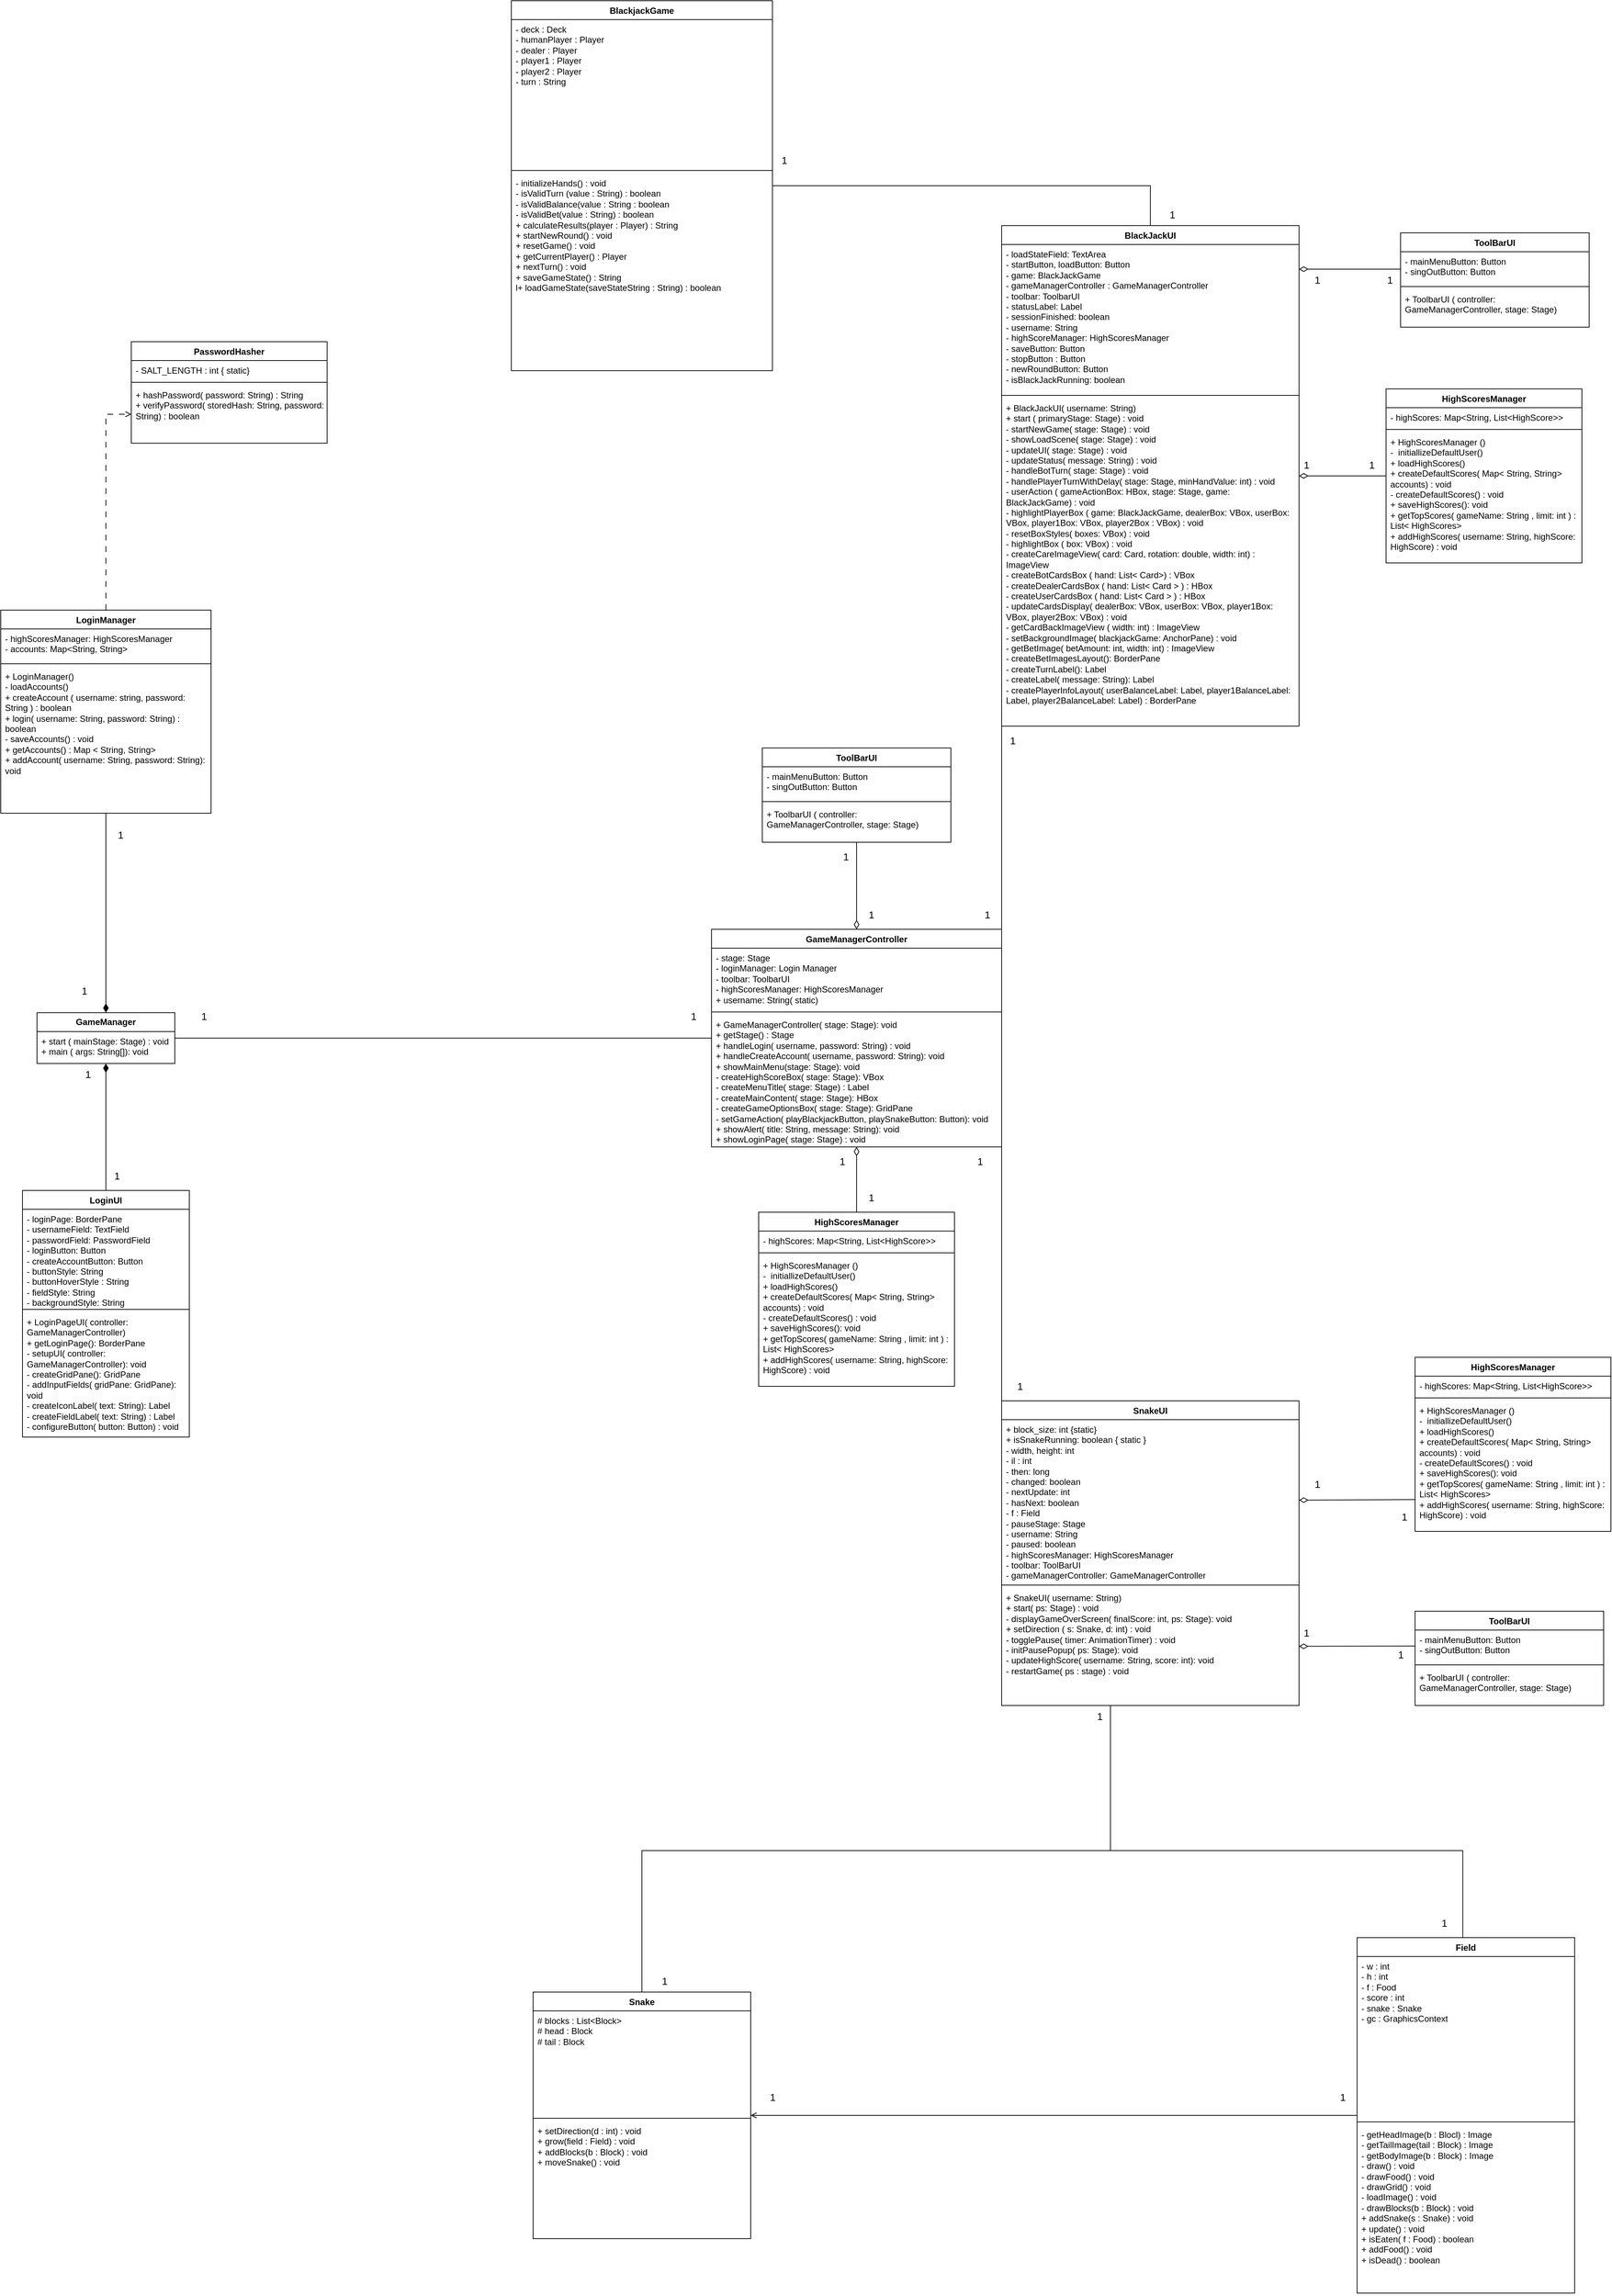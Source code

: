 <mxfile>
    <diagram id="C5RBs43oDa-KdzZeNtuy" name="Page-1">
        <mxGraphModel dx="3287" dy="2504" grid="1" gridSize="10" guides="1" tooltips="1" connect="1" arrows="1" fold="1" page="1" pageScale="1" pageWidth="827" pageHeight="1169" math="0" shadow="0">
            <root>
                <mxCell id="WIyWlLk6GJQsqaUBKTNV-0"/>
                <mxCell id="WIyWlLk6GJQsqaUBKTNV-1" parent="WIyWlLk6GJQsqaUBKTNV-0"/>
                <mxCell id="PTS60GhjbAWCn9xhb_J_-6" style="edgeStyle=orthogonalEdgeStyle;rounded=0;orthogonalLoop=1;jettySize=auto;html=1;strokeWidth=1;startArrow=diamondThin;startFill=0;startSize=10;endArrow=none;endFill=0;" parent="WIyWlLk6GJQsqaUBKTNV-1" source="39F5YlfIFEwG8_Svd10A-15" target="39F5YlfIFEwG8_Svd10A-48" edge="1">
                    <mxGeometry relative="1" as="geometry"/>
                </mxCell>
                <mxCell id="PTS60GhjbAWCn9xhb_J_-17" style="edgeStyle=orthogonalEdgeStyle;rounded=0;orthogonalLoop=1;jettySize=auto;html=1;exitX=1;exitY=1;exitDx=0;exitDy=0;entryX=0;entryY=0;entryDx=0;entryDy=0;strokeWidth=1;endArrow=none;endFill=0;" parent="WIyWlLk6GJQsqaUBKTNV-1" source="39F5YlfIFEwG8_Svd10A-15" target="39F5YlfIFEwG8_Svd10A-44" edge="1">
                    <mxGeometry relative="1" as="geometry"/>
                </mxCell>
                <mxCell id="PTS60GhjbAWCn9xhb_J_-23" style="edgeStyle=orthogonalEdgeStyle;rounded=0;orthogonalLoop=1;jettySize=auto;html=1;exitX=1;exitY=0;exitDx=0;exitDy=0;entryX=0;entryY=1;entryDx=0;entryDy=0;strokeWidth=1;endArrow=none;endFill=0;" parent="WIyWlLk6GJQsqaUBKTNV-1" source="39F5YlfIFEwG8_Svd10A-15" target="39F5YlfIFEwG8_Svd10A-35" edge="1">
                    <mxGeometry relative="1" as="geometry"/>
                </mxCell>
                <mxCell id="81" style="edgeStyle=none;html=1;entryX=0.5;entryY=0;entryDx=0;entryDy=0;strokeWidth=1;fontSize=14;startArrow=diamondThin;startFill=0;endArrow=none;endFill=0;startSize=10;endSize=10;sourcePerimeterSpacing=0;" edge="1" parent="WIyWlLk6GJQsqaUBKTNV-1" source="39F5YlfIFEwG8_Svd10A-15" target="70">
                    <mxGeometry relative="1" as="geometry"/>
                </mxCell>
                <mxCell id="39F5YlfIFEwG8_Svd10A-15" value="GameManagerController" style="swimlane;fontStyle=1;align=center;verticalAlign=top;childLayout=stackLayout;horizontal=1;startSize=26;horizontalStack=0;resizeParent=1;resizeParentMax=0;resizeLast=0;collapsible=1;marginBottom=0;whiteSpace=wrap;html=1;" parent="WIyWlLk6GJQsqaUBKTNV-1" vertex="1">
                    <mxGeometry x="330" y="300" width="400" height="300" as="geometry">
                        <mxRectangle x="330" y="300" width="180" height="30" as="alternateBounds"/>
                    </mxGeometry>
                </mxCell>
                <mxCell id="39F5YlfIFEwG8_Svd10A-16" value="- stage: Stage&lt;div&gt;- loginManager: Login Manager&lt;/div&gt;&lt;div&gt;- toolbar: ToolbarUI&lt;/div&gt;&lt;div&gt;- highScoresManager: HighScoresManager&lt;/div&gt;&lt;div&gt;+ username: String( static)&lt;/div&gt;" style="text;strokeColor=none;fillColor=none;align=left;verticalAlign=top;spacingLeft=4;spacingRight=4;overflow=hidden;rotatable=0;points=[[0,0.5],[1,0.5]];portConstraint=eastwest;whiteSpace=wrap;html=1;" parent="39F5YlfIFEwG8_Svd10A-15" vertex="1">
                    <mxGeometry y="26" width="400" height="84" as="geometry"/>
                </mxCell>
                <mxCell id="39F5YlfIFEwG8_Svd10A-17" value="" style="line;strokeWidth=1;fillColor=none;align=left;verticalAlign=middle;spacingTop=-1;spacingLeft=3;spacingRight=3;rotatable=0;labelPosition=right;points=[];portConstraint=eastwest;strokeColor=inherit;" parent="39F5YlfIFEwG8_Svd10A-15" vertex="1">
                    <mxGeometry y="110" width="400" height="8" as="geometry"/>
                </mxCell>
                <mxCell id="39F5YlfIFEwG8_Svd10A-18" value="&lt;span data-lucid-content=&quot;{&amp;quot;t&amp;quot;:&amp;quot;+ GameManagerController( stage: Stage): void\n+ getStage() : Stage\n+ handleLogin( username, password: String) : void\n+ handleCreateAccount( username, password: String): void\n+ showMainMenu(stage: Stage): void\n- createHighScoreBox( stage: Stage): VBox\n- createMenuTitle( stage: Stage) : Label\n- createMainContent( stage: Stage): HBox\n- createGameOptionsBox( stage: Stage): GridPane\n- setGameAction( playBlackjackButton, playSnakeButton: Button): void\n+ showAlert( title: String, message: String): void\n+ showLoginPage( stage: Stage) : void&amp;quot;,&amp;quot;m&amp;quot;:[{&amp;quot;s&amp;quot;:0,&amp;quot;n&amp;quot;:&amp;quot;fsp&amp;quot;,&amp;quot;v&amp;quot;:&amp;quot;ss_presetShapeStyle1_textStyle&amp;quot;,&amp;quot;e&amp;quot;:537},{&amp;quot;s&amp;quot;:0,&amp;quot;n&amp;quot;:&amp;quot;fsp2&amp;quot;,&amp;quot;v&amp;quot;:&amp;quot;ss_presetShapeStyle1_textStyle&amp;quot;,&amp;quot;e&amp;quot;:537},{&amp;quot;s&amp;quot;:0,&amp;quot;n&amp;quot;:&amp;quot;s&amp;quot;,&amp;quot;v&amp;quot;:22.222,&amp;quot;e&amp;quot;:537}]}&quot; data-lucid-type=&quot;application/vnd.lucid.text&quot;&gt;&lt;font style=&quot;font-size: 12px;&quot;&gt;+ GameManagerController( stage: Stage): void&lt;br&gt;+ getStage() : Stage&lt;br&gt;+ handleLogin( username, password: String) : void&lt;br&gt;+ handleCreateAccount( username, password: String): void&lt;br&gt;+ showMainMenu(stage: Stage): void&lt;br&gt;- createHighScoreBox( stage: Stage): VBox&lt;br&gt;- createMenuTitle( stage: Stage) : Label&lt;br&gt;- createMainContent( stage: Stage): HBox&lt;br&gt;- createGameOptionsBox( stage: Stage): GridPane&lt;br&gt;- setGameAction( playBlackjackButton, playSnakeButton: Button): void&lt;br&gt;+ showAlert( title: String, message: String): void&lt;br&gt;+ showLoginPage( stage: Stage) : void&lt;/font&gt;&lt;/span&gt;" style="text;strokeColor=none;fillColor=none;align=left;verticalAlign=top;spacingLeft=4;spacingRight=4;overflow=hidden;rotatable=0;points=[[0,0.5],[1,0.5]];portConstraint=eastwest;whiteSpace=wrap;html=1;" parent="39F5YlfIFEwG8_Svd10A-15" vertex="1">
                    <mxGeometry y="118" width="400" height="182" as="geometry"/>
                </mxCell>
                <mxCell id="PTS60GhjbAWCn9xhb_J_-1" style="edgeStyle=orthogonalEdgeStyle;rounded=0;orthogonalLoop=1;jettySize=auto;html=1;exitX=1;exitY=0.5;exitDx=0;exitDy=0;entryX=0;entryY=0.5;entryDx=0;entryDy=0;strokeWidth=1;startArrow=none;startFill=0;endArrow=none;endFill=0;startSize=10;endSize=6;sourcePerimeterSpacing=0;" parent="WIyWlLk6GJQsqaUBKTNV-1" source="39F5YlfIFEwG8_Svd10A-19" target="39F5YlfIFEwG8_Svd10A-15" edge="1">
                    <mxGeometry relative="1" as="geometry"/>
                </mxCell>
                <mxCell id="PTS60GhjbAWCn9xhb_J_-4" style="edgeStyle=orthogonalEdgeStyle;rounded=0;orthogonalLoop=1;jettySize=auto;html=1;strokeWidth=1;startArrow=diamondThin;startFill=1;endArrow=none;endFill=0;startSize=10;" parent="WIyWlLk6GJQsqaUBKTNV-1" source="39F5YlfIFEwG8_Svd10A-19" target="39F5YlfIFEwG8_Svd10A-52" edge="1">
                    <mxGeometry relative="1" as="geometry"/>
                </mxCell>
                <mxCell id="PTS60GhjbAWCn9xhb_J_-7" style="edgeStyle=orthogonalEdgeStyle;rounded=0;orthogonalLoop=1;jettySize=auto;html=1;entryX=0.5;entryY=1;entryDx=0;entryDy=0;strokeWidth=1;startArrow=diamondThin;startFill=1;endArrow=none;endFill=0;endSize=6;startSize=10;" parent="WIyWlLk6GJQsqaUBKTNV-1" source="39F5YlfIFEwG8_Svd10A-19" target="39F5YlfIFEwG8_Svd10A-27" edge="1">
                    <mxGeometry relative="1" as="geometry"/>
                </mxCell>
                <mxCell id="39F5YlfIFEwG8_Svd10A-19" value="&lt;b&gt;GameManager&lt;/b&gt;" style="swimlane;fontStyle=0;childLayout=stackLayout;horizontal=1;startSize=26;fillColor=none;horizontalStack=0;resizeParent=1;resizeParentMax=0;resizeLast=0;collapsible=1;marginBottom=0;whiteSpace=wrap;html=1;" parent="WIyWlLk6GJQsqaUBKTNV-1" vertex="1">
                    <mxGeometry x="-600" y="415" width="190" height="70" as="geometry">
                        <mxRectangle x="-270" y="420" width="130" height="30" as="alternateBounds"/>
                    </mxGeometry>
                </mxCell>
                <mxCell id="39F5YlfIFEwG8_Svd10A-20" value="+ start ( mainStage: Stage) : void&lt;div&gt;+ main ( args: String[]): void&lt;/div&gt;" style="text;strokeColor=none;fillColor=none;align=left;verticalAlign=top;spacingLeft=4;spacingRight=4;overflow=hidden;rotatable=0;points=[[0,0.5],[1,0.5]];portConstraint=eastwest;whiteSpace=wrap;html=1;" parent="39F5YlfIFEwG8_Svd10A-19" vertex="1">
                    <mxGeometry y="26" width="190" height="44" as="geometry"/>
                </mxCell>
                <mxCell id="39F5YlfIFEwG8_Svd10A-23" value="HighScoresManager" style="swimlane;fontStyle=1;align=center;verticalAlign=top;childLayout=stackLayout;horizontal=1;startSize=26;horizontalStack=0;resizeParent=1;resizeParentMax=0;resizeLast=0;collapsible=1;marginBottom=0;whiteSpace=wrap;html=1;" parent="WIyWlLk6GJQsqaUBKTNV-1" vertex="1">
                    <mxGeometry x="1260" y="-445" width="270" height="240" as="geometry">
                        <mxRectangle x="677" y="250" width="150" height="30" as="alternateBounds"/>
                    </mxGeometry>
                </mxCell>
                <mxCell id="39F5YlfIFEwG8_Svd10A-24" value="- highScores: Map&amp;lt;String, List&amp;lt;HighScore&amp;gt;&amp;gt;" style="text;strokeColor=none;fillColor=none;align=left;verticalAlign=top;spacingLeft=4;spacingRight=4;overflow=hidden;rotatable=0;points=[[0,0.5],[1,0.5]];portConstraint=eastwest;whiteSpace=wrap;html=1;" parent="39F5YlfIFEwG8_Svd10A-23" vertex="1">
                    <mxGeometry y="26" width="270" height="26" as="geometry"/>
                </mxCell>
                <mxCell id="39F5YlfIFEwG8_Svd10A-25" value="" style="line;strokeWidth=1;fillColor=none;align=left;verticalAlign=middle;spacingTop=-1;spacingLeft=3;spacingRight=3;rotatable=0;labelPosition=right;points=[];portConstraint=eastwest;strokeColor=inherit;" parent="39F5YlfIFEwG8_Svd10A-23" vertex="1">
                    <mxGeometry y="52" width="270" height="8" as="geometry"/>
                </mxCell>
                <mxCell id="39F5YlfIFEwG8_Svd10A-26" value="+ HighScoresManager ()&lt;div&gt;- &amp;nbsp;initiallizeDefaultUser()&lt;/div&gt;&lt;div&gt;+ loadHighScores()&lt;/div&gt;&lt;div&gt;+ createDefaultScores( Map&amp;lt; String, String&amp;gt; accounts) : void&lt;/div&gt;&lt;div&gt;- createDefaultScores() : void&lt;/div&gt;&lt;div&gt;+ saveHighScores(): void&lt;/div&gt;&lt;div&gt;+ getTopScores( gameName: String , limit: int ) : List&amp;lt; HighScores&amp;gt;&lt;/div&gt;&lt;div&gt;+ addHighScores( username: String, highScore: HighScore) : void&lt;/div&gt;&lt;div&gt;&lt;br&gt;&lt;/div&gt;" style="text;strokeColor=none;fillColor=none;align=left;verticalAlign=top;spacingLeft=4;spacingRight=4;overflow=hidden;rotatable=0;points=[[0,0.5],[1,0.5]];portConstraint=eastwest;whiteSpace=wrap;html=1;" parent="39F5YlfIFEwG8_Svd10A-23" vertex="1">
                    <mxGeometry y="60" width="270" height="180" as="geometry"/>
                </mxCell>
                <mxCell id="PTS60GhjbAWCn9xhb_J_-184" style="edgeStyle=orthogonalEdgeStyle;rounded=0;orthogonalLoop=1;jettySize=auto;html=1;dashed=1;dashPattern=8 8;endArrow=open;endFill=0;strokeWidth=1;startSize=10;" parent="WIyWlLk6GJQsqaUBKTNV-1" source="39F5YlfIFEwG8_Svd10A-27" target="39F5YlfIFEwG8_Svd10A-34" edge="1">
                    <mxGeometry relative="1" as="geometry"/>
                </mxCell>
                <mxCell id="39F5YlfIFEwG8_Svd10A-27" value="LoginManager" style="swimlane;fontStyle=1;align=center;verticalAlign=top;childLayout=stackLayout;horizontal=1;startSize=26;horizontalStack=0;resizeParent=1;resizeParentMax=0;resizeLast=0;collapsible=1;marginBottom=0;whiteSpace=wrap;html=1;" parent="WIyWlLk6GJQsqaUBKTNV-1" vertex="1">
                    <mxGeometry x="-650" y="-140" width="290" height="280" as="geometry">
                        <mxRectangle x="12.5" y="190" width="125" height="30" as="alternateBounds"/>
                    </mxGeometry>
                </mxCell>
                <mxCell id="39F5YlfIFEwG8_Svd10A-28" value="- highScoresManager: HighScoresManager&lt;div&gt;- accounts: Map&amp;lt;String, String&amp;gt;&lt;/div&gt;" style="text;strokeColor=none;fillColor=none;align=left;verticalAlign=top;spacingLeft=4;spacingRight=4;overflow=hidden;rotatable=0;points=[[0,0.5],[1,0.5]];portConstraint=eastwest;whiteSpace=wrap;html=1;" parent="39F5YlfIFEwG8_Svd10A-27" vertex="1">
                    <mxGeometry y="26" width="290" height="44" as="geometry"/>
                </mxCell>
                <mxCell id="39F5YlfIFEwG8_Svd10A-29" value="" style="line;strokeWidth=1;fillColor=none;align=left;verticalAlign=middle;spacingTop=-1;spacingLeft=3;spacingRight=3;rotatable=0;labelPosition=right;points=[];portConstraint=eastwest;strokeColor=inherit;" parent="39F5YlfIFEwG8_Svd10A-27" vertex="1">
                    <mxGeometry y="70" width="290" height="8" as="geometry"/>
                </mxCell>
                <mxCell id="39F5YlfIFEwG8_Svd10A-30" value="+ LoginManager()&lt;div&gt;- loadAccounts()&lt;/div&gt;&lt;div&gt;+ createAccount ( username: string, password: String ) : boolean&lt;/div&gt;&lt;div&gt;+ login( username: String, password: String) : boolean&lt;/div&gt;&lt;div&gt;- saveAccounts() : void&lt;/div&gt;&lt;div&gt;+ getAccounts() : Map &amp;lt; String, String&amp;gt;&lt;/div&gt;&lt;div&gt;+ addAccount( username: String, password: String): void&lt;/div&gt;" style="text;strokeColor=none;fillColor=none;align=left;verticalAlign=top;spacingLeft=4;spacingRight=4;overflow=hidden;rotatable=0;points=[[0,0.5],[1,0.5]];portConstraint=eastwest;whiteSpace=wrap;html=1;" parent="39F5YlfIFEwG8_Svd10A-27" vertex="1">
                    <mxGeometry y="78" width="290" height="202" as="geometry"/>
                </mxCell>
                <mxCell id="39F5YlfIFEwG8_Svd10A-31" value="PasswordHasher" style="swimlane;fontStyle=1;align=center;verticalAlign=top;childLayout=stackLayout;horizontal=1;startSize=26;horizontalStack=0;resizeParent=1;resizeParentMax=0;resizeLast=0;collapsible=1;marginBottom=0;whiteSpace=wrap;html=1;" parent="WIyWlLk6GJQsqaUBKTNV-1" vertex="1">
                    <mxGeometry x="-470" y="-510" width="270" height="140" as="geometry">
                        <mxRectangle y="-310" width="130" height="30" as="alternateBounds"/>
                    </mxGeometry>
                </mxCell>
                <mxCell id="39F5YlfIFEwG8_Svd10A-32" value="- SALT_LENGTH : int { static}" style="text;strokeColor=none;fillColor=none;align=left;verticalAlign=top;spacingLeft=4;spacingRight=4;overflow=hidden;rotatable=0;points=[[0,0.5],[1,0.5]];portConstraint=eastwest;whiteSpace=wrap;html=1;" parent="39F5YlfIFEwG8_Svd10A-31" vertex="1">
                    <mxGeometry y="26" width="270" height="26" as="geometry"/>
                </mxCell>
                <mxCell id="39F5YlfIFEwG8_Svd10A-33" value="" style="line;strokeWidth=1;fillColor=none;align=left;verticalAlign=middle;spacingTop=-1;spacingLeft=3;spacingRight=3;rotatable=0;labelPosition=right;points=[];portConstraint=eastwest;strokeColor=inherit;" parent="39F5YlfIFEwG8_Svd10A-31" vertex="1">
                    <mxGeometry y="52" width="270" height="8" as="geometry"/>
                </mxCell>
                <mxCell id="39F5YlfIFEwG8_Svd10A-34" value="+ hashPassword( password: String) : String&amp;nbsp;&lt;div&gt;+ verifyPassword( storedHash: String, password: String) : boolean&lt;/div&gt;&lt;div&gt;&lt;br&gt;&lt;/div&gt;" style="text;strokeColor=none;fillColor=none;align=left;verticalAlign=top;spacingLeft=4;spacingRight=4;overflow=hidden;rotatable=0;points=[[0,0.5],[1,0.5]];portConstraint=eastwest;whiteSpace=wrap;html=1;" parent="39F5YlfIFEwG8_Svd10A-31" vertex="1">
                    <mxGeometry y="60" width="270" height="80" as="geometry"/>
                </mxCell>
                <mxCell id="PTS60GhjbAWCn9xhb_J_-12" style="edgeStyle=orthogonalEdgeStyle;rounded=0;orthogonalLoop=1;jettySize=auto;html=1;strokeWidth=1;startArrow=diamondThin;startFill=0;endArrow=none;endFill=0;endSize=10;startSize=10;" parent="WIyWlLk6GJQsqaUBKTNV-1" source="39F5YlfIFEwG8_Svd10A-35" target="39F5YlfIFEwG8_Svd10A-23" edge="1">
                    <mxGeometry relative="1" as="geometry"/>
                </mxCell>
                <mxCell id="PTS60GhjbAWCn9xhb_J_-169" style="edgeStyle=orthogonalEdgeStyle;rounded=0;orthogonalLoop=1;jettySize=auto;html=1;exitX=0.5;exitY=0;exitDx=0;exitDy=0;entryX=1;entryY=0.5;entryDx=0;entryDy=0;strokeWidth=1;endArrow=none;endFill=0;" parent="WIyWlLk6GJQsqaUBKTNV-1" source="39F5YlfIFEwG8_Svd10A-35" target="PTS60GhjbAWCn9xhb_J_-165" edge="1">
                    <mxGeometry relative="1" as="geometry"/>
                </mxCell>
                <mxCell id="39F5YlfIFEwG8_Svd10A-35" value="BlackJackUI" style="swimlane;fontStyle=1;align=center;verticalAlign=top;childLayout=stackLayout;horizontal=1;startSize=26;horizontalStack=0;resizeParent=1;resizeParentMax=0;resizeLast=0;collapsible=1;marginBottom=0;whiteSpace=wrap;html=1;" parent="WIyWlLk6GJQsqaUBKTNV-1" vertex="1">
                    <mxGeometry x="730" y="-670" width="410" height="690" as="geometry">
                        <mxRectangle x="490" y="120" width="110" height="30" as="alternateBounds"/>
                    </mxGeometry>
                </mxCell>
                <mxCell id="39F5YlfIFEwG8_Svd10A-36" value="- loadStateField: TextArea&lt;div&gt;- startButton, loadButton: Button&lt;/div&gt;&lt;div&gt;- game: BlackJackGame&lt;/div&gt;&lt;div&gt;- gameManagerController : GameManagerController&lt;/div&gt;&lt;div&gt;- toolbar: ToolbarUI&lt;/div&gt;&lt;div&gt;- statusLabel: Label&lt;/div&gt;&lt;div&gt;- sessionFinished: boolean&lt;/div&gt;&lt;div&gt;- username: String&lt;/div&gt;&lt;div&gt;- highScoreManager: HighScoresManager&lt;/div&gt;&lt;div&gt;- saveButton: Button&lt;/div&gt;&lt;div&gt;- stopButton : Button&lt;/div&gt;&lt;div&gt;- newRoundButton: Button&lt;/div&gt;&lt;div&gt;- isBlackJackRunning: boolean&lt;/div&gt;" style="text;strokeColor=none;fillColor=none;align=left;verticalAlign=top;spacingLeft=4;spacingRight=4;overflow=hidden;rotatable=0;points=[[0,0.5],[1,0.5]];portConstraint=eastwest;whiteSpace=wrap;html=1;" parent="39F5YlfIFEwG8_Svd10A-35" vertex="1">
                    <mxGeometry y="26" width="410" height="204" as="geometry"/>
                </mxCell>
                <mxCell id="39F5YlfIFEwG8_Svd10A-37" value="" style="line;strokeWidth=1;fillColor=none;align=left;verticalAlign=middle;spacingTop=-1;spacingLeft=3;spacingRight=3;rotatable=0;labelPosition=right;points=[];portConstraint=eastwest;strokeColor=inherit;" parent="39F5YlfIFEwG8_Svd10A-35" vertex="1">
                    <mxGeometry y="230" width="410" height="8" as="geometry"/>
                </mxCell>
                <mxCell id="39F5YlfIFEwG8_Svd10A-38" value="+ BlackJackUI( username: String)&lt;div&gt;+ start ( primaryStage: Stage) : void&lt;/div&gt;&lt;div&gt;- startNewGame( stage: Stage) : void&lt;/div&gt;&lt;div&gt;- showLoadScene( stage: Stage) : void&lt;/div&gt;&lt;div&gt;- updateUI( stage: Stage) : void&lt;/div&gt;&lt;div&gt;- updateStatus( message: String) : void&lt;/div&gt;&lt;div&gt;- handleBotTurn( stage: Stage) : void&lt;/div&gt;&lt;div&gt;- handlePlayerTurnWithDelay( stage: Stage, minHandValue: int) : void&lt;/div&gt;&lt;div&gt;- userAction ( gameActionBox: HBox, stage: Stage, game: BlackJackGame) : void&lt;/div&gt;&lt;div&gt;- highlightPlayerBox ( game: BlackJackGame, dealerBox: VBox, userBox: VBox, player1Box: VBox, player2Box : VBox) : void&lt;/div&gt;&lt;div&gt;- resetBoxStyles( boxes: VBox) : void&lt;/div&gt;&lt;div&gt;- highlightBox ( box: VBox) : void&lt;/div&gt;&lt;div&gt;- createCareImageView( card: Card, rotation: double, width: int) : ImageView&lt;/div&gt;&lt;div&gt;- createBotCardsBox ( hand: List&amp;lt; Card&amp;gt;) : VBox&lt;/div&gt;&lt;div&gt;- createDealerCardsBox ( hand: List&amp;lt; Card &amp;gt; ) : HBox&lt;/div&gt;&lt;div&gt;- createUserCardsBox ( hand: List&amp;lt; Card &amp;gt; ) : HBox&lt;/div&gt;&lt;div&gt;- updateCardsDisplay( dealerBox: VBox, userBox: VBox, player1Box: VBox, player2Box: VBox) : void&lt;/div&gt;&lt;div&gt;- getCardBackImageView ( width: int) : ImageView&lt;/div&gt;&lt;div&gt;- setBackgroundImage( blackjackGame: AnchorPane) : void&lt;/div&gt;&lt;div&gt;- getBetImage( betAmount: int, width: int) : ImageView&lt;/div&gt;&lt;div&gt;- createBetImagesLayout(): BorderPane&lt;/div&gt;&lt;div&gt;- createTurnLabel(): Label&lt;/div&gt;&lt;div&gt;- createLabel( message: String): Label&lt;/div&gt;&lt;div&gt;- createPlayerInfoLayout( userBalanceLabel: Label, player1BalanceLabel: Label, player2BalanceLabel: Label) : BorderPane&lt;/div&gt;&lt;div&gt;&lt;br&gt;&lt;/div&gt;" style="text;strokeColor=none;fillColor=none;align=left;verticalAlign=top;spacingLeft=4;spacingRight=4;overflow=hidden;rotatable=0;points=[[0,0.5],[1,0.5]];portConstraint=eastwest;whiteSpace=wrap;html=1;" parent="39F5YlfIFEwG8_Svd10A-35" vertex="1">
                    <mxGeometry y="238" width="410" height="452" as="geometry"/>
                </mxCell>
                <mxCell id="PTS60GhjbAWCn9xhb_J_-181" style="edgeStyle=orthogonalEdgeStyle;rounded=0;orthogonalLoop=1;jettySize=auto;html=1;exitX=0.5;exitY=1;exitDx=0;exitDy=0;entryX=0.5;entryY=0;entryDx=0;entryDy=0;strokeWidth=1;startArrow=none;startFill=0;endArrow=none;endFill=0;" parent="WIyWlLk6GJQsqaUBKTNV-1" source="39F5YlfIFEwG8_Svd10A-44" target="PTS60GhjbAWCn9xhb_J_-176" edge="1">
                    <mxGeometry relative="1" as="geometry">
                        <Array as="points">
                            <mxPoint x="880" y="1570"/>
                            <mxPoint x="234" y="1570"/>
                        </Array>
                    </mxGeometry>
                </mxCell>
                <mxCell id="PTS60GhjbAWCn9xhb_J_-185" style="edgeStyle=orthogonalEdgeStyle;rounded=0;orthogonalLoop=1;jettySize=auto;html=1;entryX=0.5;entryY=0;entryDx=0;entryDy=0;exitX=0.514;exitY=1.003;exitDx=0;exitDy=0;exitPerimeter=0;strokeWidth=1;endArrow=none;endFill=0;" parent="WIyWlLk6GJQsqaUBKTNV-1" edge="1">
                    <mxGeometry relative="1" as="geometry">
                        <mxPoint x="880.0" y="1370.486" as="sourcePoint"/>
                        <mxPoint x="1365.8" y="1690" as="targetPoint"/>
                        <Array as="points">
                            <mxPoint x="880" y="1570"/>
                            <mxPoint x="1366" y="1570"/>
                        </Array>
                    </mxGeometry>
                </mxCell>
                <mxCell id="39F5YlfIFEwG8_Svd10A-44" value="SnakeUI" style="swimlane;fontStyle=1;align=center;verticalAlign=top;childLayout=stackLayout;horizontal=1;startSize=26;horizontalStack=0;resizeParent=1;resizeParentMax=0;resizeLast=0;collapsible=1;marginBottom=0;whiteSpace=wrap;html=1;" parent="WIyWlLk6GJQsqaUBKTNV-1" vertex="1">
                    <mxGeometry x="730" y="950" width="410" height="420" as="geometry">
                        <mxRectangle x="737" y="550" width="90" height="30" as="alternateBounds"/>
                    </mxGeometry>
                </mxCell>
                <mxCell id="39F5YlfIFEwG8_Svd10A-45" value="+ block_size: int {static}&lt;div&gt;+ isSnakeRunning: boolean { static }&lt;/div&gt;&lt;div&gt;- width, height: int&lt;/div&gt;&lt;div&gt;- il : int&lt;/div&gt;&lt;div&gt;- then: long&lt;/div&gt;&lt;div&gt;- changed: boolean&lt;/div&gt;&lt;div&gt;- nextUpdate: int&lt;/div&gt;&lt;div&gt;- hasNext: boolean&lt;/div&gt;&lt;div&gt;- f : Field&lt;/div&gt;&lt;div&gt;- pauseStage: Stage&lt;/div&gt;&lt;div&gt;- username: String&lt;/div&gt;&lt;div&gt;- paused: boolean&lt;/div&gt;&lt;div&gt;- highScoresManager: HighScoresManager&lt;/div&gt;&lt;div&gt;- toolbar: ToolBarUI&lt;/div&gt;&lt;div&gt;- gameManagerController: GameManagerController&lt;/div&gt;" style="text;strokeColor=none;fillColor=none;align=left;verticalAlign=top;spacingLeft=4;spacingRight=4;overflow=hidden;rotatable=0;points=[[0,0.5],[1,0.5]];portConstraint=eastwest;whiteSpace=wrap;html=1;" parent="39F5YlfIFEwG8_Svd10A-44" vertex="1">
                    <mxGeometry y="26" width="410" height="224" as="geometry"/>
                </mxCell>
                <mxCell id="39F5YlfIFEwG8_Svd10A-46" value="" style="line;strokeWidth=1;fillColor=none;align=left;verticalAlign=middle;spacingTop=-1;spacingLeft=3;spacingRight=3;rotatable=0;labelPosition=right;points=[];portConstraint=eastwest;strokeColor=inherit;" parent="39F5YlfIFEwG8_Svd10A-44" vertex="1">
                    <mxGeometry y="250" width="410" height="8" as="geometry"/>
                </mxCell>
                <mxCell id="39F5YlfIFEwG8_Svd10A-47" value="+ SnakeUI( username: String)&lt;div&gt;+ start( ps: Stage) : void&lt;/div&gt;&lt;div&gt;- displayGameOverScreen( finalScore: int, ps: Stage): void&lt;/div&gt;&lt;div&gt;+ setDirection ( s: Snake, d: int) : void&lt;/div&gt;&lt;div&gt;- togglePause( timer: AnimationTimer) : void&lt;/div&gt;&lt;div&gt;- initPausePopup( ps: Stage): void&lt;/div&gt;&lt;div&gt;- updateHighScore( username: String, score: int): void&lt;/div&gt;&lt;div&gt;- restartGame( ps : stage) : void&lt;/div&gt;" style="text;strokeColor=none;fillColor=none;align=left;verticalAlign=top;spacingLeft=4;spacingRight=4;overflow=hidden;rotatable=0;points=[[0,0.5],[1,0.5]];portConstraint=eastwest;whiteSpace=wrap;html=1;" parent="39F5YlfIFEwG8_Svd10A-44" vertex="1">
                    <mxGeometry y="258" width="410" height="162" as="geometry"/>
                </mxCell>
                <mxCell id="39F5YlfIFEwG8_Svd10A-48" value="ToolBarUI" style="swimlane;fontStyle=1;align=center;verticalAlign=top;childLayout=stackLayout;horizontal=1;startSize=26;horizontalStack=0;resizeParent=1;resizeParentMax=0;resizeLast=0;collapsible=1;marginBottom=0;whiteSpace=wrap;html=1;" parent="WIyWlLk6GJQsqaUBKTNV-1" vertex="1">
                    <mxGeometry x="400" y="50" width="260" height="130" as="geometry">
                        <mxRectangle x="10" y="630" width="90" height="30" as="alternateBounds"/>
                    </mxGeometry>
                </mxCell>
                <mxCell id="39F5YlfIFEwG8_Svd10A-49" value="- mainMenuButton: Button&lt;div&gt;- singOutButton: Button&lt;/div&gt;" style="text;strokeColor=none;fillColor=none;align=left;verticalAlign=top;spacingLeft=4;spacingRight=4;overflow=hidden;rotatable=0;points=[[0,0.5],[1,0.5]];portConstraint=eastwest;whiteSpace=wrap;html=1;" parent="39F5YlfIFEwG8_Svd10A-48" vertex="1">
                    <mxGeometry y="26" width="260" height="44" as="geometry"/>
                </mxCell>
                <mxCell id="39F5YlfIFEwG8_Svd10A-50" value="" style="line;strokeWidth=1;fillColor=none;align=left;verticalAlign=middle;spacingTop=-1;spacingLeft=3;spacingRight=3;rotatable=0;labelPosition=right;points=[];portConstraint=eastwest;strokeColor=inherit;" parent="39F5YlfIFEwG8_Svd10A-48" vertex="1">
                    <mxGeometry y="70" width="260" height="8" as="geometry"/>
                </mxCell>
                <mxCell id="39F5YlfIFEwG8_Svd10A-51" value="+ ToolbarUI ( controller: GameManagerController, stage: Stage)&lt;div&gt;&lt;br&gt;&lt;/div&gt;" style="text;strokeColor=none;fillColor=none;align=left;verticalAlign=top;spacingLeft=4;spacingRight=4;overflow=hidden;rotatable=0;points=[[0,0.5],[1,0.5]];portConstraint=eastwest;whiteSpace=wrap;html=1;" parent="39F5YlfIFEwG8_Svd10A-48" vertex="1">
                    <mxGeometry y="78" width="260" height="52" as="geometry"/>
                </mxCell>
                <mxCell id="39F5YlfIFEwG8_Svd10A-52" value="LoginUI" style="swimlane;fontStyle=1;align=center;verticalAlign=top;childLayout=stackLayout;horizontal=1;startSize=26;horizontalStack=0;resizeParent=1;resizeParentMax=0;resizeLast=0;collapsible=1;marginBottom=0;whiteSpace=wrap;html=1;" parent="WIyWlLk6GJQsqaUBKTNV-1" vertex="1">
                    <mxGeometry x="-620" y="660" width="230" height="340" as="geometry">
                        <mxRectangle x="-370" y="530" width="80" height="30" as="alternateBounds"/>
                    </mxGeometry>
                </mxCell>
                <mxCell id="39F5YlfIFEwG8_Svd10A-53" value="- loginPage: BorderPane&lt;div&gt;- usernameField: TextField&lt;/div&gt;&lt;div&gt;- passwordField: PasswordField&lt;/div&gt;&lt;div&gt;- loginButton: Button&lt;/div&gt;&lt;div&gt;- createAccountButton: Button&lt;/div&gt;&lt;div&gt;- buttonStyle: String&lt;/div&gt;&lt;div&gt;- buttonHoverStyle : String&lt;/div&gt;&lt;div&gt;- fieldStyle: String&lt;/div&gt;&lt;div&gt;- backgroundStyle: String&lt;/div&gt;&lt;div&gt;&lt;br&gt;&lt;/div&gt;" style="text;strokeColor=none;fillColor=none;align=left;verticalAlign=top;spacingLeft=4;spacingRight=4;overflow=hidden;rotatable=0;points=[[0,0.5],[1,0.5]];portConstraint=eastwest;whiteSpace=wrap;html=1;" parent="39F5YlfIFEwG8_Svd10A-52" vertex="1">
                    <mxGeometry y="26" width="230" height="134" as="geometry"/>
                </mxCell>
                <mxCell id="39F5YlfIFEwG8_Svd10A-54" value="" style="line;strokeWidth=1;fillColor=none;align=left;verticalAlign=middle;spacingTop=-1;spacingLeft=3;spacingRight=3;rotatable=0;labelPosition=right;points=[];portConstraint=eastwest;strokeColor=inherit;" parent="39F5YlfIFEwG8_Svd10A-52" vertex="1">
                    <mxGeometry y="160" width="230" height="8" as="geometry"/>
                </mxCell>
                <mxCell id="39F5YlfIFEwG8_Svd10A-55" value="+ LoginPageUI( controller: GameManagerController)&lt;div&gt;+ getLoginPage(): BorderPane&lt;/div&gt;&lt;div&gt;- setupUI( controller: GameManagerController): void&lt;/div&gt;&lt;div&gt;- createGridPane(): GridPane&lt;/div&gt;&lt;div&gt;- addInputFields( gridPane: GridPane): void&lt;/div&gt;&lt;div&gt;- createIconLabel( text: String): Label&lt;/div&gt;&lt;div&gt;- createFieldLabel( text: String) : Label&lt;/div&gt;&lt;div&gt;- configureButton( button: Button) : void&lt;/div&gt;" style="text;strokeColor=none;fillColor=none;align=left;verticalAlign=top;spacingLeft=4;spacingRight=4;overflow=hidden;rotatable=0;points=[[0,0.5],[1,0.5]];portConstraint=eastwest;whiteSpace=wrap;html=1;" parent="39F5YlfIFEwG8_Svd10A-52" vertex="1">
                    <mxGeometry y="168" width="230" height="172" as="geometry"/>
                </mxCell>
                <mxCell id="PTS60GhjbAWCn9xhb_J_-165" value="BlackjackGame" style="swimlane;fontStyle=1;align=center;verticalAlign=top;childLayout=stackLayout;horizontal=1;startSize=26;horizontalStack=0;resizeParent=1;resizeParentMax=0;resizeLast=0;collapsible=1;marginBottom=0;whiteSpace=wrap;html=1;" parent="WIyWlLk6GJQsqaUBKTNV-1" vertex="1">
                    <mxGeometry x="54" y="-980" width="360" height="510" as="geometry">
                        <mxRectangle x="310" y="80" width="110" height="30" as="alternateBounds"/>
                    </mxGeometry>
                </mxCell>
                <mxCell id="PTS60GhjbAWCn9xhb_J_-166" value="- deck : Deck&lt;div&gt;- humanPlayer : Player&lt;/div&gt;&lt;div&gt;- dealer : Player&lt;/div&gt;&lt;div&gt;- player1 : Player&lt;/div&gt;&lt;div&gt;- player2 : Player&lt;/div&gt;&lt;div&gt;- turn : String&lt;/div&gt;" style="text;strokeColor=none;fillColor=none;align=left;verticalAlign=top;spacingLeft=4;spacingRight=4;overflow=hidden;rotatable=0;points=[[0,0.5],[1,0.5]];portConstraint=eastwest;whiteSpace=wrap;html=1;" parent="PTS60GhjbAWCn9xhb_J_-165" vertex="1">
                    <mxGeometry y="26" width="360" height="204" as="geometry"/>
                </mxCell>
                <mxCell id="PTS60GhjbAWCn9xhb_J_-167" value="" style="line;strokeWidth=1;fillColor=none;align=left;verticalAlign=middle;spacingTop=-1;spacingLeft=3;spacingRight=3;rotatable=0;labelPosition=right;points=[];portConstraint=eastwest;strokeColor=inherit;" parent="PTS60GhjbAWCn9xhb_J_-165" vertex="1">
                    <mxGeometry y="230" width="360" height="8" as="geometry"/>
                </mxCell>
                <mxCell id="PTS60GhjbAWCn9xhb_J_-168" value="&lt;div&gt;- initializeHands() : void&lt;/div&gt;&lt;div&gt;- isValidTurn (value : String) : boolean&lt;/div&gt;&lt;div&gt;- isValidBalance(value : String : boolean&lt;/div&gt;&lt;div&gt;- isValidBet(value : String) : boolean&lt;/div&gt;&lt;div&gt;+ calculateResults(player : Player) : String&lt;/div&gt;&lt;div&gt;+ startNewRound() : void&lt;/div&gt;&lt;div&gt;+ resetGame() : void&lt;/div&gt;&lt;div&gt;+ getCurrentPlayer() : Player&lt;/div&gt;&lt;div&gt;+ nextTurn() : void&lt;/div&gt;&lt;div&gt;+ saveGameState() : String&lt;/div&gt;&lt;div&gt;l+ loadGameState(saveStateString : String) : boolean&lt;/div&gt;&lt;div&gt;&lt;br&gt;&lt;/div&gt;" style="text;strokeColor=none;fillColor=none;align=left;verticalAlign=top;spacingLeft=4;spacingRight=4;overflow=hidden;rotatable=0;points=[[0,0.5],[1,0.5]];portConstraint=eastwest;whiteSpace=wrap;html=1;" parent="PTS60GhjbAWCn9xhb_J_-165" vertex="1">
                    <mxGeometry y="238" width="360" height="272" as="geometry"/>
                </mxCell>
                <mxCell id="PTS60GhjbAWCn9xhb_J_-182" style="edgeStyle=orthogonalEdgeStyle;rounded=0;orthogonalLoop=1;jettySize=auto;html=1;entryX=1;entryY=0.5;entryDx=0;entryDy=0;strokeWidth=1;endArrow=open;endFill=0;" parent="WIyWlLk6GJQsqaUBKTNV-1" source="PTS60GhjbAWCn9xhb_J_-172" target="PTS60GhjbAWCn9xhb_J_-176" edge="1">
                    <mxGeometry relative="1" as="geometry"/>
                </mxCell>
                <mxCell id="PTS60GhjbAWCn9xhb_J_-172" value="Field" style="swimlane;fontStyle=1;align=center;verticalAlign=top;childLayout=stackLayout;horizontal=1;startSize=26;horizontalStack=0;resizeParent=1;resizeParentMax=0;resizeLast=0;collapsible=1;marginBottom=0;whiteSpace=wrap;html=1;" parent="WIyWlLk6GJQsqaUBKTNV-1" vertex="1">
                    <mxGeometry x="1220" y="1690" width="300" height="490" as="geometry">
                        <mxRectangle x="340" y="780" width="90" height="30" as="alternateBounds"/>
                    </mxGeometry>
                </mxCell>
                <mxCell id="PTS60GhjbAWCn9xhb_J_-173" value="- w : int&lt;div&gt;- h : int&lt;/div&gt;&lt;div&gt;- f : Food&lt;/div&gt;&lt;div&gt;- score : int&lt;/div&gt;&lt;div&gt;- snake : Snake&lt;/div&gt;&lt;div&gt;- gc : GraphicsContext&lt;/div&gt;" style="text;strokeColor=none;fillColor=none;align=left;verticalAlign=top;spacingLeft=4;spacingRight=4;overflow=hidden;rotatable=0;points=[[0,0.5],[1,0.5]];portConstraint=eastwest;whiteSpace=wrap;html=1;" parent="PTS60GhjbAWCn9xhb_J_-172" vertex="1">
                    <mxGeometry y="26" width="300" height="224" as="geometry"/>
                </mxCell>
                <mxCell id="PTS60GhjbAWCn9xhb_J_-174" value="" style="line;strokeWidth=1;fillColor=none;align=left;verticalAlign=middle;spacingTop=-1;spacingLeft=3;spacingRight=3;rotatable=0;labelPosition=right;points=[];portConstraint=eastwest;strokeColor=inherit;" parent="PTS60GhjbAWCn9xhb_J_-172" vertex="1">
                    <mxGeometry y="250" width="300" height="8" as="geometry"/>
                </mxCell>
                <mxCell id="PTS60GhjbAWCn9xhb_J_-175" value="- getHeadImage(b : Blocl) : Image&lt;div&gt;- getTailImage(tail : Block) : Image&lt;/div&gt;&lt;div&gt;- getBodyImage(b : Block) : Image&lt;br&gt;&lt;div&gt;- draw() : void&lt;/div&gt;&lt;div&gt;- drawFood() : void&lt;/div&gt;&lt;div&gt;- drawGrid() : void&lt;/div&gt;&lt;div&gt;- loadImage() : void&lt;/div&gt;&lt;div&gt;- drawBlocks(b : Block) : void&lt;/div&gt;&lt;div&gt;+ addSnake(s : Snake) : void&lt;/div&gt;&lt;div&gt;+ update() : void&lt;/div&gt;&lt;div&gt;+ isEaten( f : Food) : boolean&lt;/div&gt;&lt;div&gt;+ addFood() : void&lt;/div&gt;&lt;div&gt;+ isDead() : boolean&lt;/div&gt;&lt;/div&gt;" style="text;strokeColor=none;fillColor=none;align=left;verticalAlign=top;spacingLeft=4;spacingRight=4;overflow=hidden;rotatable=0;points=[[0,0.5],[1,0.5]];portConstraint=eastwest;whiteSpace=wrap;html=1;" parent="PTS60GhjbAWCn9xhb_J_-172" vertex="1">
                    <mxGeometry y="258" width="300" height="232" as="geometry"/>
                </mxCell>
                <mxCell id="PTS60GhjbAWCn9xhb_J_-176" value="Snake" style="swimlane;fontStyle=1;align=center;verticalAlign=top;childLayout=stackLayout;horizontal=1;startSize=26;horizontalStack=0;resizeParent=1;resizeParentMax=0;resizeLast=0;collapsible=1;marginBottom=0;whiteSpace=wrap;html=1;" parent="WIyWlLk6GJQsqaUBKTNV-1" vertex="1">
                    <mxGeometry x="84" y="1765" width="300" height="340" as="geometry">
                        <mxRectangle x="340" y="590" width="90" height="30" as="alternateBounds"/>
                    </mxGeometry>
                </mxCell>
                <mxCell id="PTS60GhjbAWCn9xhb_J_-177" value="# blocks : List&amp;lt;Block&amp;gt;&lt;div&gt;# head : Block&lt;/div&gt;&lt;div&gt;# tail : Block&lt;/div&gt;" style="text;strokeColor=none;fillColor=none;align=left;verticalAlign=top;spacingLeft=4;spacingRight=4;overflow=hidden;rotatable=0;points=[[0,0.5],[1,0.5]];portConstraint=eastwest;whiteSpace=wrap;html=1;" parent="PTS60GhjbAWCn9xhb_J_-176" vertex="1">
                    <mxGeometry y="26" width="300" height="144" as="geometry"/>
                </mxCell>
                <mxCell id="PTS60GhjbAWCn9xhb_J_-178" value="" style="line;strokeWidth=1;fillColor=none;align=left;verticalAlign=middle;spacingTop=-1;spacingLeft=3;spacingRight=3;rotatable=0;labelPosition=right;points=[];portConstraint=eastwest;strokeColor=inherit;" parent="PTS60GhjbAWCn9xhb_J_-176" vertex="1">
                    <mxGeometry y="170" width="300" height="8" as="geometry"/>
                </mxCell>
                <mxCell id="PTS60GhjbAWCn9xhb_J_-179" value="+ setDirection(d : int) : void&lt;div&gt;+ grow(field : Field) : void&lt;/div&gt;&lt;div&gt;+ addBlocks(b : Block) : void&lt;/div&gt;&lt;div&gt;+ moveSnake() : void&lt;/div&gt;&lt;div&gt;&lt;br&gt;&lt;/div&gt;" style="text;strokeColor=none;fillColor=none;align=left;verticalAlign=top;spacingLeft=4;spacingRight=4;overflow=hidden;rotatable=0;points=[[0,0.5],[1,0.5]];portConstraint=eastwest;whiteSpace=wrap;html=1;" parent="PTS60GhjbAWCn9xhb_J_-176" vertex="1">
                    <mxGeometry y="178" width="300" height="162" as="geometry"/>
                </mxCell>
                <mxCell id="2" value="&lt;font style=&quot;font-size: 14px;&quot;&gt;1&lt;/font&gt;" style="text;html=1;align=center;verticalAlign=middle;resizable=0;points=[];autosize=1;strokeColor=none;fillColor=none;" vertex="1" parent="WIyWlLk6GJQsqaUBKTNV-1">
                    <mxGeometry x="1185" y="1895" width="30" height="30" as="geometry"/>
                </mxCell>
                <mxCell id="3" value="&lt;font style=&quot;font-size: 14px;&quot;&gt;1&lt;/font&gt;" style="text;html=1;align=center;verticalAlign=middle;resizable=0;points=[];autosize=1;strokeColor=none;fillColor=none;" vertex="1" parent="WIyWlLk6GJQsqaUBKTNV-1">
                    <mxGeometry x="399" y="1895" width="30" height="30" as="geometry"/>
                </mxCell>
                <mxCell id="6" value="&lt;font style=&quot;font-size: 14px;&quot;&gt;1&lt;/font&gt;" style="text;html=1;align=center;verticalAlign=middle;resizable=0;points=[];autosize=1;strokeColor=none;fillColor=none;" vertex="1" parent="WIyWlLk6GJQsqaUBKTNV-1">
                    <mxGeometry x="-550" y="370" width="30" height="30" as="geometry"/>
                </mxCell>
                <mxCell id="7" value="&lt;font style=&quot;font-size: 14px;&quot;&gt;1&lt;/font&gt;" style="text;html=1;align=center;verticalAlign=middle;resizable=0;points=[];autosize=1;strokeColor=none;fillColor=none;" vertex="1" parent="WIyWlLk6GJQsqaUBKTNV-1">
                    <mxGeometry x="-500" y="155" width="30" height="30" as="geometry"/>
                </mxCell>
                <mxCell id="8" value="&lt;font style=&quot;font-size: 14px;&quot;&gt;1&lt;/font&gt;" style="text;html=1;align=center;verticalAlign=middle;resizable=0;points=[];autosize=1;strokeColor=none;fillColor=none;" vertex="1" parent="WIyWlLk6GJQsqaUBKTNV-1">
                    <mxGeometry x="-545" y="485" width="30" height="30" as="geometry"/>
                </mxCell>
                <mxCell id="9" value="&lt;font style=&quot;font-size: 14px;&quot;&gt;1&lt;/font&gt;" style="text;html=1;align=center;verticalAlign=middle;resizable=0;points=[];autosize=1;strokeColor=none;fillColor=none;" vertex="1" parent="WIyWlLk6GJQsqaUBKTNV-1">
                    <mxGeometry x="-505" y="625" width="30" height="30" as="geometry"/>
                </mxCell>
                <mxCell id="11" value="1" style="text;html=1;align=center;verticalAlign=middle;resizable=0;points=[];autosize=1;strokeColor=none;fillColor=none;fontSize=14;" vertex="1" parent="WIyWlLk6GJQsqaUBKTNV-1">
                    <mxGeometry x="-385" y="405" width="30" height="30" as="geometry"/>
                </mxCell>
                <mxCell id="12" value="1" style="text;html=1;align=center;verticalAlign=middle;resizable=0;points=[];autosize=1;strokeColor=none;fillColor=none;fontSize=14;" vertex="1" parent="WIyWlLk6GJQsqaUBKTNV-1">
                    <mxGeometry x="290" y="405" width="30" height="30" as="geometry"/>
                </mxCell>
                <mxCell id="13" value="1" style="text;html=1;align=center;verticalAlign=middle;resizable=0;points=[];autosize=1;strokeColor=none;fillColor=none;fontSize=14;" vertex="1" parent="WIyWlLk6GJQsqaUBKTNV-1">
                    <mxGeometry x="695" y="265" width="30" height="30" as="geometry"/>
                </mxCell>
                <mxCell id="14" value="1" style="text;html=1;align=center;verticalAlign=middle;resizable=0;points=[];autosize=1;strokeColor=none;fillColor=none;fontSize=14;" vertex="1" parent="WIyWlLk6GJQsqaUBKTNV-1">
                    <mxGeometry x="730" y="25" width="30" height="30" as="geometry"/>
                </mxCell>
                <mxCell id="15" value="1" style="text;html=1;align=center;verticalAlign=middle;resizable=0;points=[];autosize=1;strokeColor=none;fillColor=none;fontSize=14;" vertex="1" parent="WIyWlLk6GJQsqaUBKTNV-1">
                    <mxGeometry x="685" y="605" width="30" height="30" as="geometry"/>
                </mxCell>
                <mxCell id="16" value="1" style="text;html=1;align=center;verticalAlign=middle;resizable=0;points=[];autosize=1;strokeColor=none;fillColor=none;fontSize=14;" vertex="1" parent="WIyWlLk6GJQsqaUBKTNV-1">
                    <mxGeometry x="740" y="915" width="30" height="30" as="geometry"/>
                </mxCell>
                <mxCell id="17" value="1" style="text;html=1;align=center;verticalAlign=middle;resizable=0;points=[];autosize=1;strokeColor=none;fillColor=none;fontSize=14;" vertex="1" parent="WIyWlLk6GJQsqaUBKTNV-1">
                    <mxGeometry x="415" y="-775" width="30" height="30" as="geometry"/>
                </mxCell>
                <mxCell id="18" value="1" style="text;html=1;align=center;verticalAlign=middle;resizable=0;points=[];autosize=1;strokeColor=none;fillColor=none;fontSize=14;" vertex="1" parent="WIyWlLk6GJQsqaUBKTNV-1">
                    <mxGeometry x="950" y="-700" width="30" height="30" as="geometry"/>
                </mxCell>
                <mxCell id="19" value="1" style="text;html=1;align=center;verticalAlign=middle;resizable=0;points=[];autosize=1;strokeColor=none;fillColor=none;fontSize=14;" vertex="1" parent="WIyWlLk6GJQsqaUBKTNV-1">
                    <mxGeometry x="250" y="1735" width="30" height="30" as="geometry"/>
                </mxCell>
                <mxCell id="20" value="1" style="text;html=1;align=center;verticalAlign=middle;resizable=0;points=[];autosize=1;strokeColor=none;fillColor=none;fontSize=14;" vertex="1" parent="WIyWlLk6GJQsqaUBKTNV-1">
                    <mxGeometry x="850" y="1370" width="30" height="30" as="geometry"/>
                </mxCell>
                <mxCell id="22" value="1" style="text;html=1;align=center;verticalAlign=middle;resizable=0;points=[];autosize=1;strokeColor=none;fillColor=none;fontSize=14;" vertex="1" parent="WIyWlLk6GJQsqaUBKTNV-1">
                    <mxGeometry x="1325" y="1655" width="30" height="30" as="geometry"/>
                </mxCell>
                <mxCell id="43" value="ToolBarUI" style="swimlane;fontStyle=1;align=center;verticalAlign=top;childLayout=stackLayout;horizontal=1;startSize=26;horizontalStack=0;resizeParent=1;resizeParentMax=0;resizeLast=0;collapsible=1;marginBottom=0;whiteSpace=wrap;html=1;" vertex="1" parent="WIyWlLk6GJQsqaUBKTNV-1">
                    <mxGeometry x="1280" y="-660" width="260" height="130" as="geometry">
                        <mxRectangle x="10" y="630" width="90" height="30" as="alternateBounds"/>
                    </mxGeometry>
                </mxCell>
                <mxCell id="44" value="- mainMenuButton: Button&lt;div&gt;- singOutButton: Button&lt;/div&gt;" style="text;strokeColor=none;fillColor=none;align=left;verticalAlign=top;spacingLeft=4;spacingRight=4;overflow=hidden;rotatable=0;points=[[0,0.5],[1,0.5]];portConstraint=eastwest;whiteSpace=wrap;html=1;" vertex="1" parent="43">
                    <mxGeometry y="26" width="260" height="44" as="geometry"/>
                </mxCell>
                <mxCell id="45" value="" style="line;strokeWidth=1;fillColor=none;align=left;verticalAlign=middle;spacingTop=-1;spacingLeft=3;spacingRight=3;rotatable=0;labelPosition=right;points=[];portConstraint=eastwest;strokeColor=inherit;" vertex="1" parent="43">
                    <mxGeometry y="70" width="260" height="8" as="geometry"/>
                </mxCell>
                <mxCell id="46" value="+ ToolbarUI ( controller: GameManagerController, stage: Stage)&lt;div&gt;&lt;br&gt;&lt;/div&gt;" style="text;strokeColor=none;fillColor=none;align=left;verticalAlign=top;spacingLeft=4;spacingRight=4;overflow=hidden;rotatable=0;points=[[0,0.5],[1,0.5]];portConstraint=eastwest;whiteSpace=wrap;html=1;" vertex="1" parent="43">
                    <mxGeometry y="78" width="260" height="52" as="geometry"/>
                </mxCell>
                <mxCell id="55" style="edgeStyle=none;html=1;strokeWidth=1;fontSize=14;startArrow=none;startFill=0;endArrow=diamondThin;endFill=0;startSize=10;endSize=10;sourcePerimeterSpacing=0;entryX=1;entryY=0.167;entryDx=0;entryDy=0;entryPerimeter=0;" edge="1" parent="WIyWlLk6GJQsqaUBKTNV-1" target="39F5YlfIFEwG8_Svd10A-36">
                    <mxGeometry relative="1" as="geometry">
                        <mxPoint x="1280" y="-610" as="sourcePoint"/>
                        <Array as="points"/>
                    </mxGeometry>
                </mxCell>
                <mxCell id="56" value="1" style="text;html=1;align=center;verticalAlign=middle;resizable=0;points=[];autosize=1;strokeColor=none;fillColor=none;fontSize=14;" vertex="1" parent="WIyWlLk6GJQsqaUBKTNV-1">
                    <mxGeometry x="1150" y="-610" width="30" height="30" as="geometry"/>
                </mxCell>
                <mxCell id="57" value="1" style="text;html=1;align=center;verticalAlign=middle;resizable=0;points=[];autosize=1;strokeColor=none;fillColor=none;fontSize=14;" vertex="1" parent="WIyWlLk6GJQsqaUBKTNV-1">
                    <mxGeometry x="1250" y="-610" width="30" height="30" as="geometry"/>
                </mxCell>
                <mxCell id="58" value="1" style="text;html=1;align=center;verticalAlign=middle;resizable=0;points=[];autosize=1;strokeColor=none;fillColor=none;fontSize=14;" vertex="1" parent="WIyWlLk6GJQsqaUBKTNV-1">
                    <mxGeometry x="500" y="185" width="30" height="30" as="geometry"/>
                </mxCell>
                <mxCell id="60" value="1" style="text;html=1;align=center;verticalAlign=middle;resizable=0;points=[];autosize=1;strokeColor=none;fillColor=none;fontSize=14;" vertex="1" parent="WIyWlLk6GJQsqaUBKTNV-1">
                    <mxGeometry x="535" y="265" width="30" height="30" as="geometry"/>
                </mxCell>
                <mxCell id="61" value="ToolBarUI" style="swimlane;fontStyle=1;align=center;verticalAlign=top;childLayout=stackLayout;horizontal=1;startSize=26;horizontalStack=0;resizeParent=1;resizeParentMax=0;resizeLast=0;collapsible=1;marginBottom=0;whiteSpace=wrap;html=1;" vertex="1" parent="WIyWlLk6GJQsqaUBKTNV-1">
                    <mxGeometry x="1300" y="1240" width="260" height="130" as="geometry">
                        <mxRectangle x="10" y="630" width="90" height="30" as="alternateBounds"/>
                    </mxGeometry>
                </mxCell>
                <mxCell id="62" value="- mainMenuButton: Button&lt;div&gt;- singOutButton: Button&lt;/div&gt;" style="text;strokeColor=none;fillColor=none;align=left;verticalAlign=top;spacingLeft=4;spacingRight=4;overflow=hidden;rotatable=0;points=[[0,0.5],[1,0.5]];portConstraint=eastwest;whiteSpace=wrap;html=1;" vertex="1" parent="61">
                    <mxGeometry y="26" width="260" height="44" as="geometry"/>
                </mxCell>
                <mxCell id="63" value="" style="line;strokeWidth=1;fillColor=none;align=left;verticalAlign=middle;spacingTop=-1;spacingLeft=3;spacingRight=3;rotatable=0;labelPosition=right;points=[];portConstraint=eastwest;strokeColor=inherit;" vertex="1" parent="61">
                    <mxGeometry y="70" width="260" height="8" as="geometry"/>
                </mxCell>
                <mxCell id="64" value="+ ToolbarUI ( controller: GameManagerController, stage: Stage)&lt;div&gt;&lt;br&gt;&lt;/div&gt;" style="text;strokeColor=none;fillColor=none;align=left;verticalAlign=top;spacingLeft=4;spacingRight=4;overflow=hidden;rotatable=0;points=[[0,0.5],[1,0.5]];portConstraint=eastwest;whiteSpace=wrap;html=1;" vertex="1" parent="61">
                    <mxGeometry y="78" width="260" height="52" as="geometry"/>
                </mxCell>
                <mxCell id="70" value="HighScoresManager" style="swimlane;fontStyle=1;align=center;verticalAlign=top;childLayout=stackLayout;horizontal=1;startSize=26;horizontalStack=0;resizeParent=1;resizeParentMax=0;resizeLast=0;collapsible=1;marginBottom=0;whiteSpace=wrap;html=1;" vertex="1" parent="WIyWlLk6GJQsqaUBKTNV-1">
                    <mxGeometry x="395" y="690" width="270" height="240" as="geometry">
                        <mxRectangle x="677" y="250" width="150" height="30" as="alternateBounds"/>
                    </mxGeometry>
                </mxCell>
                <mxCell id="71" value="- highScores: Map&amp;lt;String, List&amp;lt;HighScore&amp;gt;&amp;gt;" style="text;strokeColor=none;fillColor=none;align=left;verticalAlign=top;spacingLeft=4;spacingRight=4;overflow=hidden;rotatable=0;points=[[0,0.5],[1,0.5]];portConstraint=eastwest;whiteSpace=wrap;html=1;" vertex="1" parent="70">
                    <mxGeometry y="26" width="270" height="26" as="geometry"/>
                </mxCell>
                <mxCell id="72" value="" style="line;strokeWidth=1;fillColor=none;align=left;verticalAlign=middle;spacingTop=-1;spacingLeft=3;spacingRight=3;rotatable=0;labelPosition=right;points=[];portConstraint=eastwest;strokeColor=inherit;" vertex="1" parent="70">
                    <mxGeometry y="52" width="270" height="8" as="geometry"/>
                </mxCell>
                <mxCell id="73" value="+ HighScoresManager ()&lt;div&gt;- &amp;nbsp;initiallizeDefaultUser()&lt;/div&gt;&lt;div&gt;+ loadHighScores()&lt;/div&gt;&lt;div&gt;+ createDefaultScores( Map&amp;lt; String, String&amp;gt; accounts) : void&lt;/div&gt;&lt;div&gt;- createDefaultScores() : void&lt;/div&gt;&lt;div&gt;+ saveHighScores(): void&lt;/div&gt;&lt;div&gt;+ getTopScores( gameName: String , limit: int ) : List&amp;lt; HighScores&amp;gt;&lt;/div&gt;&lt;div&gt;+ addHighScores( username: String, highScore: HighScore) : void&lt;/div&gt;&lt;div&gt;&lt;br&gt;&lt;/div&gt;" style="text;strokeColor=none;fillColor=none;align=left;verticalAlign=top;spacingLeft=4;spacingRight=4;overflow=hidden;rotatable=0;points=[[0,0.5],[1,0.5]];portConstraint=eastwest;whiteSpace=wrap;html=1;" vertex="1" parent="70">
                    <mxGeometry y="60" width="270" height="180" as="geometry"/>
                </mxCell>
                <mxCell id="74" value="HighScoresManager" style="swimlane;fontStyle=1;align=center;verticalAlign=top;childLayout=stackLayout;horizontal=1;startSize=26;horizontalStack=0;resizeParent=1;resizeParentMax=0;resizeLast=0;collapsible=1;marginBottom=0;whiteSpace=wrap;html=1;" vertex="1" parent="WIyWlLk6GJQsqaUBKTNV-1">
                    <mxGeometry x="1300" y="890" width="270" height="240" as="geometry">
                        <mxRectangle x="677" y="250" width="150" height="30" as="alternateBounds"/>
                    </mxGeometry>
                </mxCell>
                <mxCell id="75" value="- highScores: Map&amp;lt;String, List&amp;lt;HighScore&amp;gt;&amp;gt;" style="text;strokeColor=none;fillColor=none;align=left;verticalAlign=top;spacingLeft=4;spacingRight=4;overflow=hidden;rotatable=0;points=[[0,0.5],[1,0.5]];portConstraint=eastwest;whiteSpace=wrap;html=1;" vertex="1" parent="74">
                    <mxGeometry y="26" width="270" height="26" as="geometry"/>
                </mxCell>
                <mxCell id="76" value="" style="line;strokeWidth=1;fillColor=none;align=left;verticalAlign=middle;spacingTop=-1;spacingLeft=3;spacingRight=3;rotatable=0;labelPosition=right;points=[];portConstraint=eastwest;strokeColor=inherit;" vertex="1" parent="74">
                    <mxGeometry y="52" width="270" height="8" as="geometry"/>
                </mxCell>
                <mxCell id="77" value="+ HighScoresManager ()&lt;div&gt;- &amp;nbsp;initiallizeDefaultUser()&lt;/div&gt;&lt;div&gt;+ loadHighScores()&lt;/div&gt;&lt;div&gt;+ createDefaultScores( Map&amp;lt; String, String&amp;gt; accounts) : void&lt;/div&gt;&lt;div&gt;- createDefaultScores() : void&lt;/div&gt;&lt;div&gt;+ saveHighScores(): void&lt;/div&gt;&lt;div&gt;+ getTopScores( gameName: String , limit: int ) : List&amp;lt; HighScores&amp;gt;&lt;/div&gt;&lt;div&gt;+ addHighScores( username: String, highScore: HighScore) : void&lt;/div&gt;&lt;div&gt;&lt;br&gt;&lt;/div&gt;" style="text;strokeColor=none;fillColor=none;align=left;verticalAlign=top;spacingLeft=4;spacingRight=4;overflow=hidden;rotatable=0;points=[[0,0.5],[1,0.5]];portConstraint=eastwest;whiteSpace=wrap;html=1;" vertex="1" parent="74">
                    <mxGeometry y="60" width="270" height="180" as="geometry"/>
                </mxCell>
                <mxCell id="78" value="1" style="text;html=1;align=center;verticalAlign=middle;resizable=0;points=[];autosize=1;strokeColor=none;fillColor=none;fontSize=14;" vertex="1" parent="WIyWlLk6GJQsqaUBKTNV-1">
                    <mxGeometry x="1135" y="-355" width="30" height="30" as="geometry"/>
                </mxCell>
                <mxCell id="79" value="1" style="text;html=1;align=center;verticalAlign=middle;resizable=0;points=[];autosize=1;strokeColor=none;fillColor=none;fontSize=14;" vertex="1" parent="WIyWlLk6GJQsqaUBKTNV-1">
                    <mxGeometry x="1225" y="-355" width="30" height="30" as="geometry"/>
                </mxCell>
                <mxCell id="82" value="1" style="text;html=1;align=center;verticalAlign=middle;resizable=0;points=[];autosize=1;strokeColor=none;fillColor=none;fontSize=14;" vertex="1" parent="WIyWlLk6GJQsqaUBKTNV-1">
                    <mxGeometry x="495" y="605" width="30" height="30" as="geometry"/>
                </mxCell>
                <mxCell id="83" value="1" style="text;html=1;align=center;verticalAlign=middle;resizable=0;points=[];autosize=1;strokeColor=none;fillColor=none;fontSize=14;" vertex="1" parent="WIyWlLk6GJQsqaUBKTNV-1">
                    <mxGeometry x="535" y="655" width="30" height="30" as="geometry"/>
                </mxCell>
                <mxCell id="85" style="edgeStyle=none;html=1;entryX=0.002;entryY=0.756;entryDx=0;entryDy=0;entryPerimeter=0;strokeWidth=1;fontSize=14;startArrow=diamondThin;startFill=0;endArrow=none;endFill=0;startSize=10;endSize=10;sourcePerimeterSpacing=0;" edge="1" parent="WIyWlLk6GJQsqaUBKTNV-1" source="39F5YlfIFEwG8_Svd10A-45" target="77">
                    <mxGeometry relative="1" as="geometry"/>
                </mxCell>
                <mxCell id="87" style="edgeStyle=none;html=1;entryX=0;entryY=0.5;entryDx=0;entryDy=0;strokeWidth=1;fontSize=14;startArrow=diamondThin;startFill=0;endArrow=none;endFill=0;startSize=10;endSize=10;sourcePerimeterSpacing=0;" edge="1" parent="WIyWlLk6GJQsqaUBKTNV-1" source="39F5YlfIFEwG8_Svd10A-47" target="62">
                    <mxGeometry relative="1" as="geometry"/>
                </mxCell>
                <mxCell id="88" value="1" style="text;html=1;align=center;verticalAlign=middle;resizable=0;points=[];autosize=1;strokeColor=none;fillColor=none;fontSize=14;" vertex="1" parent="WIyWlLk6GJQsqaUBKTNV-1">
                    <mxGeometry x="1150" y="1050" width="30" height="30" as="geometry"/>
                </mxCell>
                <mxCell id="89" value="1" style="text;html=1;align=center;verticalAlign=middle;resizable=0;points=[];autosize=1;strokeColor=none;fillColor=none;fontSize=14;" vertex="1" parent="WIyWlLk6GJQsqaUBKTNV-1">
                    <mxGeometry x="1270" y="1095" width="30" height="30" as="geometry"/>
                </mxCell>
                <mxCell id="90" value="1" style="text;html=1;align=center;verticalAlign=middle;resizable=0;points=[];autosize=1;strokeColor=none;fillColor=none;fontSize=14;" vertex="1" parent="WIyWlLk6GJQsqaUBKTNV-1">
                    <mxGeometry x="1135" y="1255" width="30" height="30" as="geometry"/>
                </mxCell>
                <mxCell id="91" value="1" style="text;html=1;align=center;verticalAlign=middle;resizable=0;points=[];autosize=1;strokeColor=none;fillColor=none;fontSize=14;" vertex="1" parent="WIyWlLk6GJQsqaUBKTNV-1">
                    <mxGeometry x="1265" y="1285" width="30" height="30" as="geometry"/>
                </mxCell>
            </root>
        </mxGraphModel>
    </diagram>
</mxfile>
